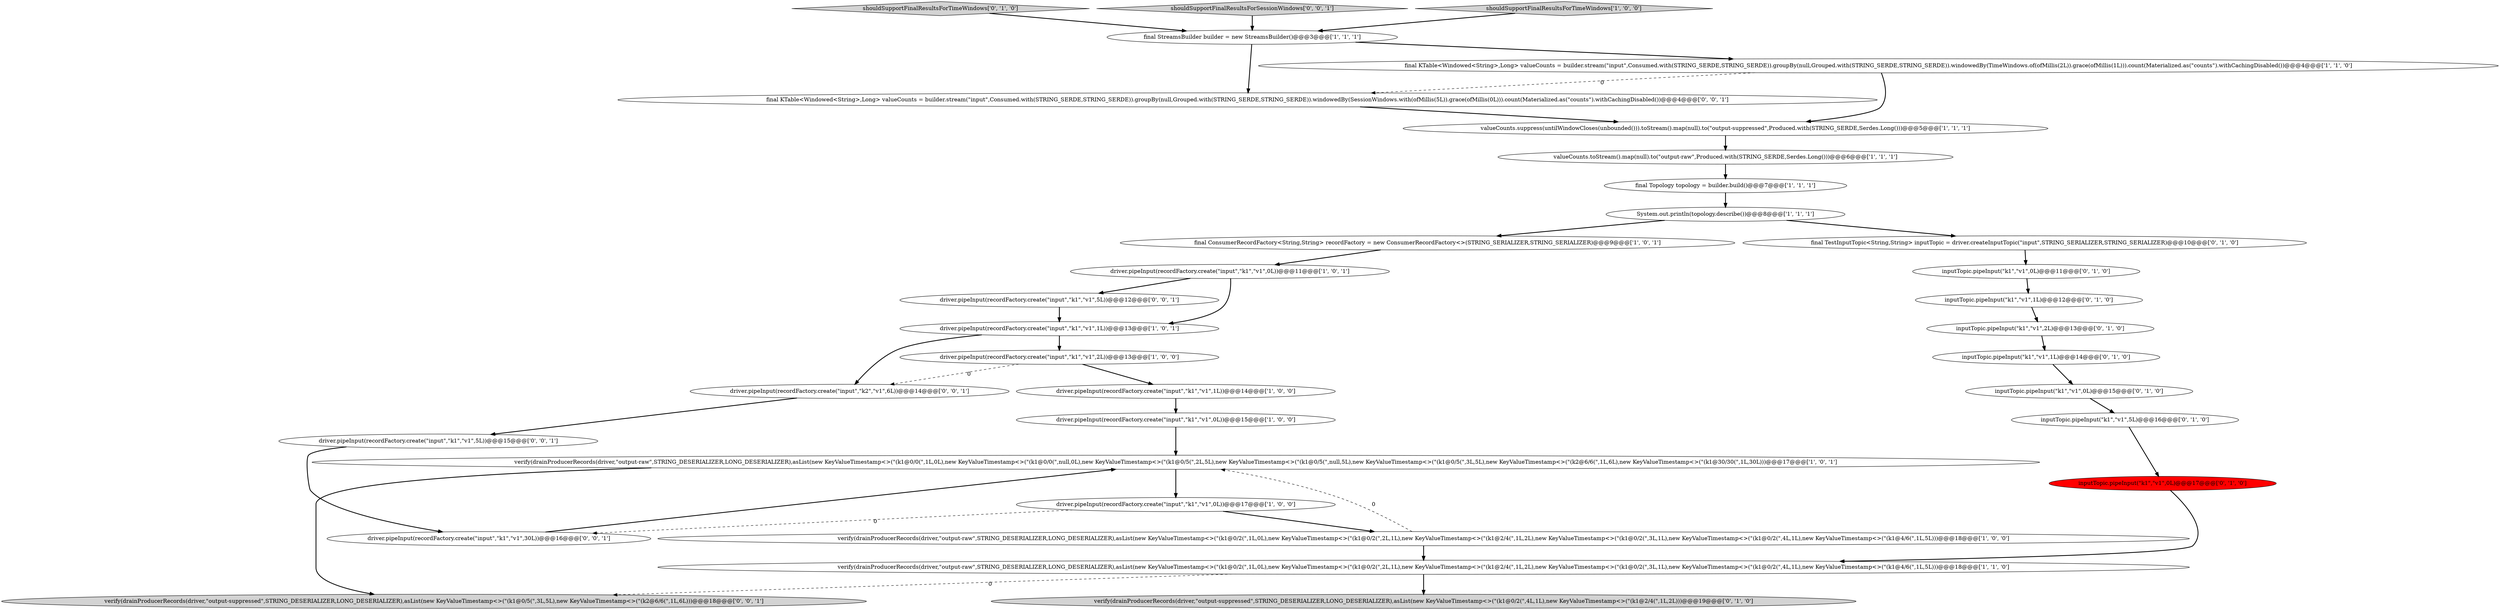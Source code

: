 digraph {
11 [style = filled, label = "driver.pipeInput(recordFactory.create(\"input\",\"k1\",\"v1\",1L))@@@14@@@['1', '0', '0']", fillcolor = white, shape = ellipse image = "AAA0AAABBB1BBB"];
21 [style = filled, label = "shouldSupportFinalResultsForTimeWindows['0', '1', '0']", fillcolor = lightgray, shape = diamond image = "AAA0AAABBB2BBB"];
23 [style = filled, label = "inputTopic.pipeInput(\"k1\",\"v1\",5L)@@@16@@@['0', '1', '0']", fillcolor = white, shape = ellipse image = "AAA0AAABBB2BBB"];
18 [style = filled, label = "verify(drainProducerRecords(driver,\"output-suppressed\",STRING_DESERIALIZER,LONG_DESERIALIZER),asList(new KeyValueTimestamp<>(\"(k1@0/2(\",4L,1L),new KeyValueTimestamp<>(\"(k1@2/4(\",1L,2L)))@@@19@@@['0', '1', '0']", fillcolor = lightgray, shape = ellipse image = "AAA0AAABBB2BBB"];
3 [style = filled, label = "valueCounts.suppress(untilWindowCloses(unbounded())).toStream().map(null).to(\"output-suppressed\",Produced.with(STRING_SERDE,Serdes.Long()))@@@5@@@['1', '1', '1']", fillcolor = white, shape = ellipse image = "AAA0AAABBB1BBB"];
0 [style = filled, label = "final ConsumerRecordFactory<String,String> recordFactory = new ConsumerRecordFactory<>(STRING_SERIALIZER,STRING_SERIALIZER)@@@9@@@['1', '0', '1']", fillcolor = white, shape = ellipse image = "AAA0AAABBB1BBB"];
7 [style = filled, label = "driver.pipeInput(recordFactory.create(\"input\",\"k1\",\"v1\",0L))@@@17@@@['1', '0', '0']", fillcolor = white, shape = ellipse image = "AAA0AAABBB1BBB"];
2 [style = filled, label = "driver.pipeInput(recordFactory.create(\"input\",\"k1\",\"v1\",2L))@@@13@@@['1', '0', '0']", fillcolor = white, shape = ellipse image = "AAA0AAABBB1BBB"];
19 [style = filled, label = "final TestInputTopic<String,String> inputTopic = driver.createInputTopic(\"input\",STRING_SERIALIZER,STRING_SERIALIZER)@@@10@@@['0', '1', '0']", fillcolor = white, shape = ellipse image = "AAA0AAABBB2BBB"];
12 [style = filled, label = "final Topology topology = builder.build()@@@7@@@['1', '1', '1']", fillcolor = white, shape = ellipse image = "AAA0AAABBB1BBB"];
4 [style = filled, label = "verify(drainProducerRecords(driver,\"output-raw\",STRING_DESERIALIZER,LONG_DESERIALIZER),asList(new KeyValueTimestamp<>(\"(k1@0/2(\",1L,0L),new KeyValueTimestamp<>(\"(k1@0/2(\",2L,1L),new KeyValueTimestamp<>(\"(k1@2/4(\",1L,2L),new KeyValueTimestamp<>(\"(k1@0/2(\",3L,1L),new KeyValueTimestamp<>(\"(k1@0/2(\",4L,1L),new KeyValueTimestamp<>(\"(k1@4/6(\",1L,5L)))@@@18@@@['1', '1', '0']", fillcolor = white, shape = ellipse image = "AAA0AAABBB1BBB"];
27 [style = filled, label = "shouldSupportFinalResultsForSessionWindows['0', '0', '1']", fillcolor = lightgray, shape = diamond image = "AAA0AAABBB3BBB"];
20 [style = filled, label = "inputTopic.pipeInput(\"k1\",\"v1\",1L)@@@12@@@['0', '1', '0']", fillcolor = white, shape = ellipse image = "AAA0AAABBB2BBB"];
32 [style = filled, label = "driver.pipeInput(recordFactory.create(\"input\",\"k1\",\"v1\",30L))@@@16@@@['0', '0', '1']", fillcolor = white, shape = ellipse image = "AAA0AAABBB3BBB"];
31 [style = filled, label = "driver.pipeInput(recordFactory.create(\"input\",\"k1\",\"v1\",5L))@@@12@@@['0', '0', '1']", fillcolor = white, shape = ellipse image = "AAA0AAABBB3BBB"];
1 [style = filled, label = "driver.pipeInput(recordFactory.create(\"input\",\"k1\",\"v1\",1L))@@@13@@@['1', '0', '1']", fillcolor = white, shape = ellipse image = "AAA0AAABBB1BBB"];
25 [style = filled, label = "inputTopic.pipeInput(\"k1\",\"v1\",0L)@@@15@@@['0', '1', '0']", fillcolor = white, shape = ellipse image = "AAA0AAABBB2BBB"];
26 [style = filled, label = "inputTopic.pipeInput(\"k1\",\"v1\",0L)@@@11@@@['0', '1', '0']", fillcolor = white, shape = ellipse image = "AAA0AAABBB2BBB"];
33 [style = filled, label = "driver.pipeInput(recordFactory.create(\"input\",\"k2\",\"v1\",6L))@@@14@@@['0', '0', '1']", fillcolor = white, shape = ellipse image = "AAA0AAABBB3BBB"];
30 [style = filled, label = "final KTable<Windowed<String>,Long> valueCounts = builder.stream(\"input\",Consumed.with(STRING_SERDE,STRING_SERDE)).groupBy(null,Grouped.with(STRING_SERDE,STRING_SERDE)).windowedBy(SessionWindows.with(ofMillis(5L)).grace(ofMillis(0L))).count(Materialized.as(\"counts\").withCachingDisabled())@@@4@@@['0', '0', '1']", fillcolor = white, shape = ellipse image = "AAA0AAABBB3BBB"];
29 [style = filled, label = "driver.pipeInput(recordFactory.create(\"input\",\"k1\",\"v1\",5L))@@@15@@@['0', '0', '1']", fillcolor = white, shape = ellipse image = "AAA0AAABBB3BBB"];
8 [style = filled, label = "verify(drainProducerRecords(driver,\"output-raw\",STRING_DESERIALIZER,LONG_DESERIALIZER),asList(new KeyValueTimestamp<>(\"(k1@0/0(\",1L,0L),new KeyValueTimestamp<>(\"(k1@0/0(\",null,0L),new KeyValueTimestamp<>(\"(k1@0/5(\",2L,5L),new KeyValueTimestamp<>(\"(k1@0/5(\",null,5L),new KeyValueTimestamp<>(\"(k1@0/5(\",3L,5L),new KeyValueTimestamp<>(\"(k2@6/6(\",1L,6L),new KeyValueTimestamp<>(\"(k1@30/30(\",1L,30L)))@@@17@@@['1', '0', '1']", fillcolor = white, shape = ellipse image = "AAA0AAABBB1BBB"];
6 [style = filled, label = "final StreamsBuilder builder = new StreamsBuilder()@@@3@@@['1', '1', '1']", fillcolor = white, shape = ellipse image = "AAA0AAABBB1BBB"];
5 [style = filled, label = "verify(drainProducerRecords(driver,\"output-raw\",STRING_DESERIALIZER,LONG_DESERIALIZER),asList(new KeyValueTimestamp<>(\"(k1@0/2(\",1L,0L),new KeyValueTimestamp<>(\"(k1@0/2(\",2L,1L),new KeyValueTimestamp<>(\"(k1@2/4(\",1L,2L),new KeyValueTimestamp<>(\"(k1@0/2(\",3L,1L),new KeyValueTimestamp<>(\"(k1@0/2(\",4L,1L),new KeyValueTimestamp<>(\"(k1@4/6(\",1L,5L)))@@@18@@@['1', '0', '0']", fillcolor = white, shape = ellipse image = "AAA0AAABBB1BBB"];
10 [style = filled, label = "shouldSupportFinalResultsForTimeWindows['1', '0', '0']", fillcolor = lightgray, shape = diamond image = "AAA0AAABBB1BBB"];
17 [style = filled, label = "inputTopic.pipeInput(\"k1\",\"v1\",0L)@@@17@@@['0', '1', '0']", fillcolor = red, shape = ellipse image = "AAA1AAABBB2BBB"];
14 [style = filled, label = "final KTable<Windowed<String>,Long> valueCounts = builder.stream(\"input\",Consumed.with(STRING_SERDE,STRING_SERDE)).groupBy(null,Grouped.with(STRING_SERDE,STRING_SERDE)).windowedBy(TimeWindows.of(ofMillis(2L)).grace(ofMillis(1L))).count(Materialized.as(\"counts\").withCachingDisabled())@@@4@@@['1', '1', '0']", fillcolor = white, shape = ellipse image = "AAA0AAABBB1BBB"];
28 [style = filled, label = "verify(drainProducerRecords(driver,\"output-suppressed\",STRING_DESERIALIZER,LONG_DESERIALIZER),asList(new KeyValueTimestamp<>(\"(k1@0/5(\",3L,5L),new KeyValueTimestamp<>(\"(k2@6/6(\",1L,6L)))@@@18@@@['0', '0', '1']", fillcolor = lightgray, shape = ellipse image = "AAA0AAABBB3BBB"];
9 [style = filled, label = "driver.pipeInput(recordFactory.create(\"input\",\"k1\",\"v1\",0L))@@@15@@@['1', '0', '0']", fillcolor = white, shape = ellipse image = "AAA0AAABBB1BBB"];
24 [style = filled, label = "inputTopic.pipeInput(\"k1\",\"v1\",1L)@@@14@@@['0', '1', '0']", fillcolor = white, shape = ellipse image = "AAA0AAABBB2BBB"];
16 [style = filled, label = "driver.pipeInput(recordFactory.create(\"input\",\"k1\",\"v1\",0L))@@@11@@@['1', '0', '1']", fillcolor = white, shape = ellipse image = "AAA0AAABBB1BBB"];
22 [style = filled, label = "inputTopic.pipeInput(\"k1\",\"v1\",2L)@@@13@@@['0', '1', '0']", fillcolor = white, shape = ellipse image = "AAA0AAABBB2BBB"];
13 [style = filled, label = "System.out.println(topology.describe())@@@8@@@['1', '1', '1']", fillcolor = white, shape = ellipse image = "AAA0AAABBB1BBB"];
15 [style = filled, label = "valueCounts.toStream().map(null).to(\"output-raw\",Produced.with(STRING_SERDE,Serdes.Long()))@@@6@@@['1', '1', '1']", fillcolor = white, shape = ellipse image = "AAA0AAABBB1BBB"];
14->3 [style = bold, label=""];
8->28 [style = bold, label=""];
0->16 [style = bold, label=""];
21->6 [style = bold, label=""];
25->23 [style = bold, label=""];
4->18 [style = bold, label=""];
3->15 [style = bold, label=""];
31->1 [style = bold, label=""];
11->9 [style = bold, label=""];
9->8 [style = bold, label=""];
10->6 [style = bold, label=""];
27->6 [style = bold, label=""];
8->7 [style = bold, label=""];
4->28 [style = dashed, label="0"];
20->22 [style = bold, label=""];
33->29 [style = bold, label=""];
6->14 [style = bold, label=""];
12->13 [style = bold, label=""];
7->5 [style = bold, label=""];
13->19 [style = bold, label=""];
1->33 [style = bold, label=""];
32->8 [style = bold, label=""];
16->1 [style = bold, label=""];
30->3 [style = bold, label=""];
19->26 [style = bold, label=""];
24->25 [style = bold, label=""];
16->31 [style = bold, label=""];
29->32 [style = bold, label=""];
5->4 [style = bold, label=""];
14->30 [style = dashed, label="0"];
5->8 [style = dashed, label="0"];
7->32 [style = dashed, label="0"];
23->17 [style = bold, label=""];
15->12 [style = bold, label=""];
1->2 [style = bold, label=""];
2->33 [style = dashed, label="0"];
22->24 [style = bold, label=""];
2->11 [style = bold, label=""];
17->4 [style = bold, label=""];
26->20 [style = bold, label=""];
13->0 [style = bold, label=""];
6->30 [style = bold, label=""];
}
